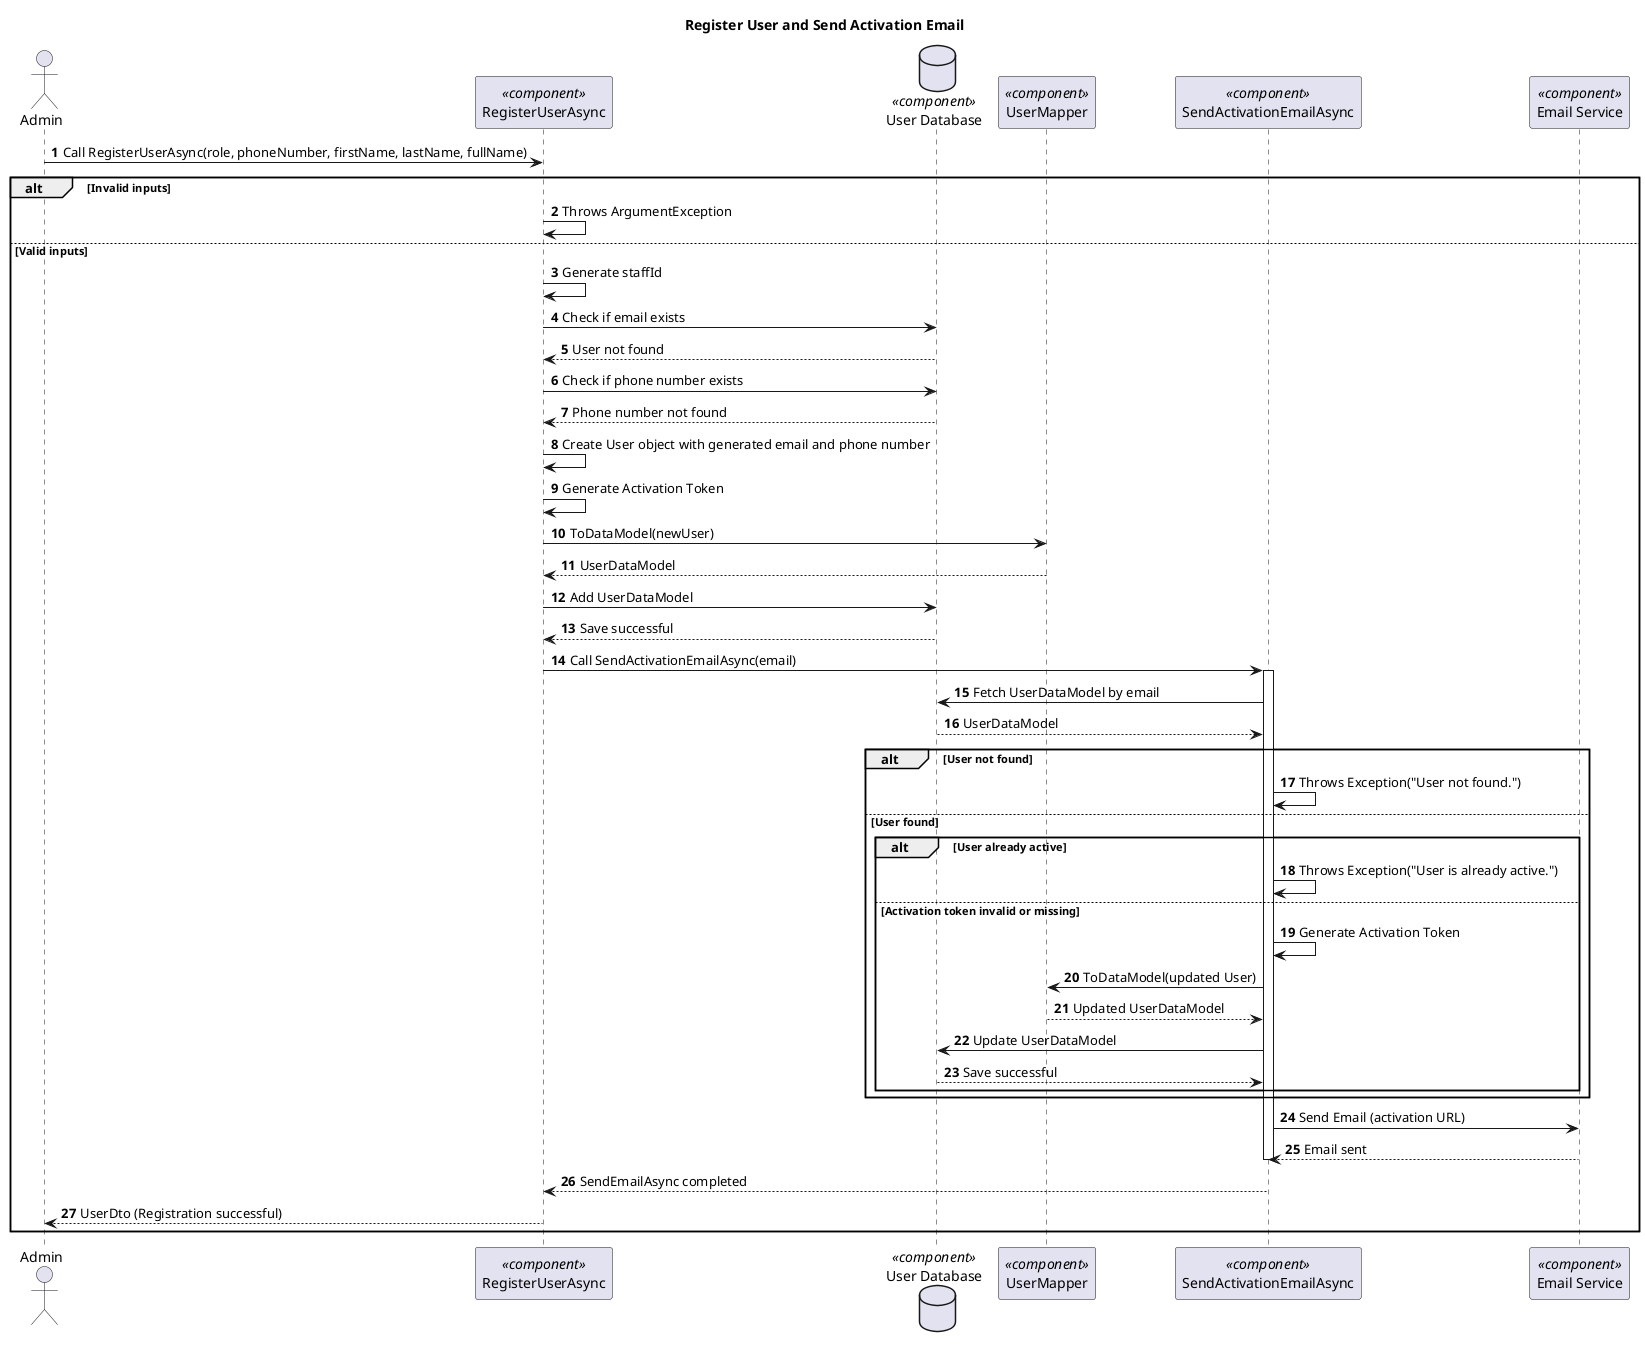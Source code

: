 @startuml
autonumber
skinparam packageStyle rect

title Register User and Send Activation Email

actor "Admin" as Admin
participant "RegisterUserAsync" as RegisterUser <<component>>
database "User Database" as DB <<component>>
participant "UserMapper" as Mapper <<component>>
participant "SendActivationEmailAsync" as SendEmail <<component>>
participant "Email Service" as EmailService <<component>>

Admin -> RegisterUser : Call RegisterUserAsync(role, phoneNumber, firstName, lastName, fullName)

alt Invalid inputs
    RegisterUser -> RegisterUser : Throws ArgumentException
else Valid inputs
    RegisterUser -> RegisterUser : Generate staffId
    RegisterUser -> DB : Check if email exists
    DB --> RegisterUser : User not found
    RegisterUser -> DB : Check if phone number exists
    DB --> RegisterUser : Phone number not found
    
    RegisterUser -> RegisterUser : Create User object with generated email and phone number
    RegisterUser -> RegisterUser : Generate Activation Token
    
    RegisterUser -> Mapper : ToDataModel(newUser)
    Mapper --> RegisterUser : UserDataModel

    RegisterUser -> DB : Add UserDataModel
    DB --> RegisterUser : Save successful
    
    RegisterUser -> SendEmail : Call SendActivationEmailAsync(email)

    activate SendEmail
    SendEmail -> DB : Fetch UserDataModel by email
    DB --> SendEmail : UserDataModel
    
    alt User not found
        SendEmail -> SendEmail : Throws Exception("User not found.")
    else User found
        alt User already active
            SendEmail -> SendEmail : Throws Exception("User is already active.")
        else Activation token invalid or missing
            SendEmail -> SendEmail : Generate Activation Token
            SendEmail -> Mapper : ToDataModel(updated User)
            Mapper --> SendEmail : Updated UserDataModel
            SendEmail -> DB : Update UserDataModel
            DB --> SendEmail : Save successful
        end
    end
    
    SendEmail -> EmailService : Send Email (activation URL)
    EmailService --> SendEmail : Email sent
    deactivate SendEmail
    
    SendEmail --> RegisterUser : SendEmailAsync completed

    RegisterUser --> Admin : UserDto (Registration successful)
end

@enduml
